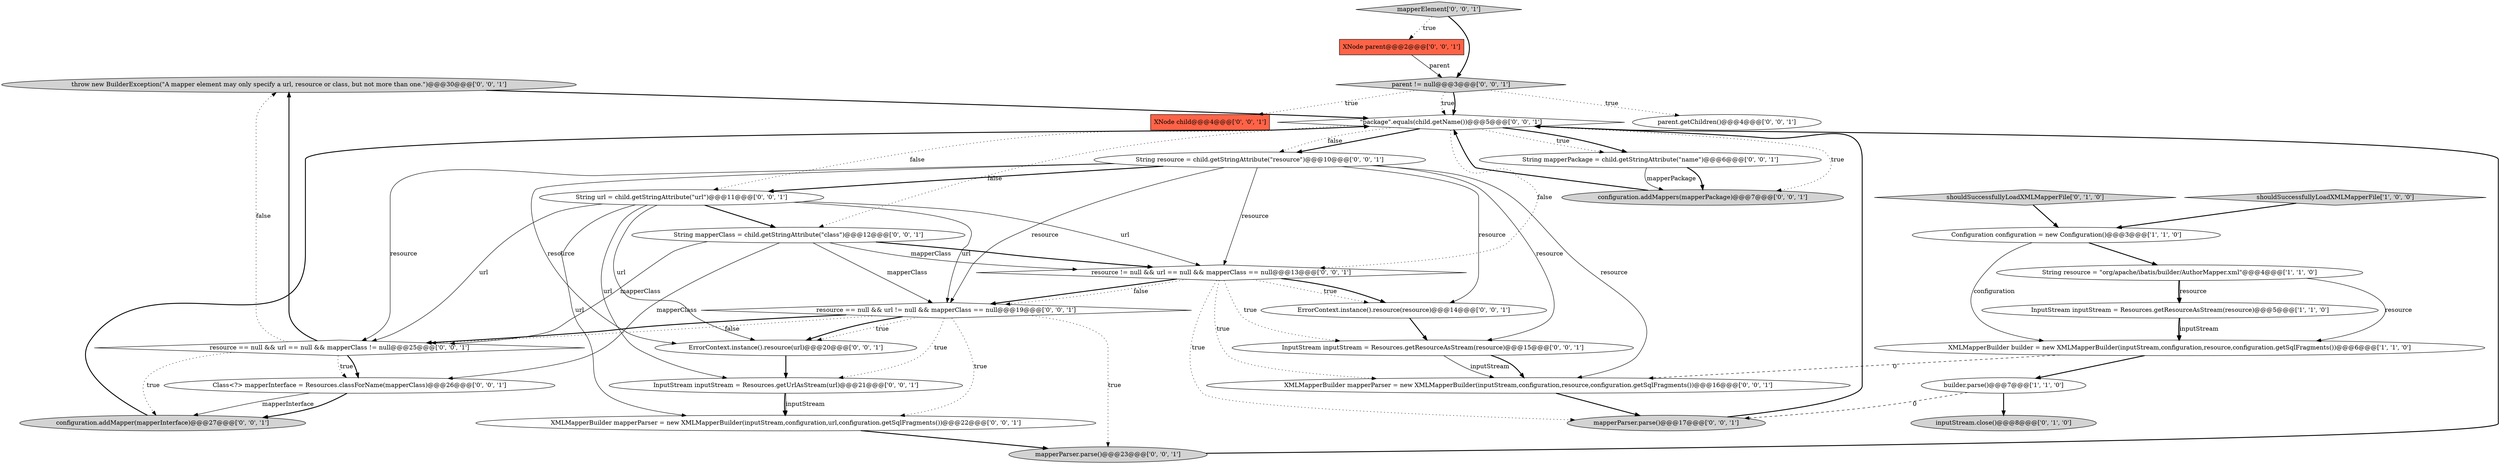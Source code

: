 digraph {
32 [style = filled, label = "throw new BuilderException(\"A mapper element may only specify a url, resource or class, but not more than one.\")@@@30@@@['0', '0', '1']", fillcolor = lightgray, shape = ellipse image = "AAA0AAABBB3BBB"];
20 [style = filled, label = "InputStream inputStream = Resources.getResourceAsStream(resource)@@@15@@@['0', '0', '1']", fillcolor = white, shape = ellipse image = "AAA0AAABBB3BBB"];
16 [style = filled, label = "String url = child.getStringAttribute(\"url\")@@@11@@@['0', '0', '1']", fillcolor = white, shape = ellipse image = "AAA0AAABBB3BBB"];
28 [style = filled, label = "configuration.addMappers(mapperPackage)@@@7@@@['0', '0', '1']", fillcolor = lightgray, shape = ellipse image = "AAA0AAABBB3BBB"];
13 [style = filled, label = "XMLMapperBuilder mapperParser = new XMLMapperBuilder(inputStream,configuration,resource,configuration.getSqlFragments())@@@16@@@['0', '0', '1']", fillcolor = white, shape = ellipse image = "AAA0AAABBB3BBB"];
19 [style = filled, label = "InputStream inputStream = Resources.getUrlAsStream(url)@@@21@@@['0', '0', '1']", fillcolor = white, shape = ellipse image = "AAA0AAABBB3BBB"];
11 [style = filled, label = "resource != null && url == null && mapperClass == null@@@13@@@['0', '0', '1']", fillcolor = white, shape = diamond image = "AAA0AAABBB3BBB"];
14 [style = filled, label = "parent.getChildren()@@@4@@@['0', '0', '1']", fillcolor = white, shape = ellipse image = "AAA0AAABBB3BBB"];
30 [style = filled, label = "XMLMapperBuilder mapperParser = new XMLMapperBuilder(inputStream,configuration,url,configuration.getSqlFragments())@@@22@@@['0', '0', '1']", fillcolor = white, shape = ellipse image = "AAA0AAABBB3BBB"];
22 [style = filled, label = "mapperParser.parse()@@@17@@@['0', '0', '1']", fillcolor = lightgray, shape = ellipse image = "AAA0AAABBB3BBB"];
5 [style = filled, label = "shouldSuccessfullyLoadXMLMapperFile['1', '0', '0']", fillcolor = lightgray, shape = diamond image = "AAA0AAABBB1BBB"];
12 [style = filled, label = "\"package\".equals(child.getName())@@@5@@@['0', '0', '1']", fillcolor = white, shape = diamond image = "AAA0AAABBB3BBB"];
24 [style = filled, label = "mapperParser.parse()@@@23@@@['0', '0', '1']", fillcolor = lightgray, shape = ellipse image = "AAA0AAABBB3BBB"];
3 [style = filled, label = "InputStream inputStream = Resources.getResourceAsStream(resource)@@@5@@@['1', '1', '0']", fillcolor = white, shape = ellipse image = "AAA0AAABBB1BBB"];
9 [style = filled, label = "Class<?> mapperInterface = Resources.classForName(mapperClass)@@@26@@@['0', '0', '1']", fillcolor = white, shape = ellipse image = "AAA0AAABBB3BBB"];
8 [style = filled, label = "XNode parent@@@2@@@['0', '0', '1']", fillcolor = tomato, shape = box image = "AAA0AAABBB3BBB"];
21 [style = filled, label = "XNode child@@@4@@@['0', '0', '1']", fillcolor = tomato, shape = box image = "AAA0AAABBB3BBB"];
25 [style = filled, label = "parent != null@@@3@@@['0', '0', '1']", fillcolor = lightgray, shape = diamond image = "AAA0AAABBB3BBB"];
29 [style = filled, label = "configuration.addMapper(mapperInterface)@@@27@@@['0', '0', '1']", fillcolor = lightgray, shape = ellipse image = "AAA0AAABBB3BBB"];
31 [style = filled, label = "ErrorContext.instance().resource(url)@@@20@@@['0', '0', '1']", fillcolor = white, shape = ellipse image = "AAA0AAABBB3BBB"];
1 [style = filled, label = "builder.parse()@@@7@@@['1', '1', '0']", fillcolor = white, shape = ellipse image = "AAA0AAABBB1BBB"];
7 [style = filled, label = "inputStream.close()@@@8@@@['0', '1', '0']", fillcolor = lightgray, shape = ellipse image = "AAA1AAABBB2BBB"];
23 [style = filled, label = "ErrorContext.instance().resource(resource)@@@14@@@['0', '0', '1']", fillcolor = white, shape = ellipse image = "AAA0AAABBB3BBB"];
6 [style = filled, label = "shouldSuccessfullyLoadXMLMapperFile['0', '1', '0']", fillcolor = lightgray, shape = diamond image = "AAA0AAABBB2BBB"];
27 [style = filled, label = "resource == null && url == null && mapperClass != null@@@25@@@['0', '0', '1']", fillcolor = white, shape = diamond image = "AAA0AAABBB3BBB"];
18 [style = filled, label = "mapperElement['0', '0', '1']", fillcolor = lightgray, shape = diamond image = "AAA0AAABBB3BBB"];
4 [style = filled, label = "String resource = \"org/apache/ibatis/builder/AuthorMapper.xml\"@@@4@@@['1', '1', '0']", fillcolor = white, shape = ellipse image = "AAA0AAABBB1BBB"];
26 [style = filled, label = "String mapperClass = child.getStringAttribute(\"class\")@@@12@@@['0', '0', '1']", fillcolor = white, shape = ellipse image = "AAA0AAABBB3BBB"];
15 [style = filled, label = "String resource = child.getStringAttribute(\"resource\")@@@10@@@['0', '0', '1']", fillcolor = white, shape = ellipse image = "AAA0AAABBB3BBB"];
17 [style = filled, label = "resource == null && url != null && mapperClass == null@@@19@@@['0', '0', '1']", fillcolor = white, shape = diamond image = "AAA0AAABBB3BBB"];
0 [style = filled, label = "XMLMapperBuilder builder = new XMLMapperBuilder(inputStream,configuration,resource,configuration.getSqlFragments())@@@6@@@['1', '1', '0']", fillcolor = white, shape = ellipse image = "AAA0AAABBB1BBB"];
10 [style = filled, label = "String mapperPackage = child.getStringAttribute(\"name\")@@@6@@@['0', '0', '1']", fillcolor = white, shape = ellipse image = "AAA0AAABBB3BBB"];
2 [style = filled, label = "Configuration configuration = new Configuration()@@@3@@@['1', '1', '0']", fillcolor = white, shape = ellipse image = "AAA0AAABBB1BBB"];
5->2 [style = bold, label=""];
12->10 [style = dotted, label="true"];
17->19 [style = dotted, label="true"];
11->23 [style = dotted, label="true"];
27->9 [style = dotted, label="true"];
32->12 [style = bold, label=""];
25->12 [style = dotted, label="true"];
15->27 [style = solid, label="resource"];
12->16 [style = dotted, label="false"];
2->4 [style = bold, label=""];
17->27 [style = bold, label=""];
16->31 [style = solid, label="url"];
28->12 [style = bold, label=""];
27->32 [style = dotted, label="false"];
16->26 [style = bold, label=""];
19->30 [style = bold, label=""];
27->29 [style = dotted, label="true"];
3->0 [style = solid, label="inputStream"];
15->17 [style = solid, label="resource"];
1->22 [style = dashed, label="0"];
12->15 [style = bold, label=""];
13->22 [style = bold, label=""];
18->8 [style = dotted, label="true"];
9->29 [style = solid, label="mapperInterface"];
25->21 [style = dotted, label="true"];
17->31 [style = dotted, label="true"];
18->25 [style = bold, label=""];
12->15 [style = dotted, label="false"];
27->9 [style = bold, label=""];
27->32 [style = bold, label=""];
19->30 [style = solid, label="inputStream"];
12->11 [style = dotted, label="false"];
10->28 [style = bold, label=""];
11->17 [style = bold, label=""];
15->20 [style = solid, label="resource"];
12->28 [style = dotted, label="true"];
25->12 [style = bold, label=""];
0->1 [style = bold, label=""];
15->31 [style = solid, label="resource"];
0->13 [style = dashed, label="0"];
6->2 [style = bold, label=""];
15->11 [style = solid, label="resource"];
16->17 [style = solid, label="url"];
26->9 [style = solid, label="mapperClass"];
15->23 [style = solid, label="resource"];
12->10 [style = bold, label=""];
20->13 [style = solid, label="inputStream"];
17->27 [style = dotted, label="false"];
20->13 [style = bold, label=""];
4->0 [style = solid, label="resource"];
26->17 [style = solid, label="mapperClass"];
25->14 [style = dotted, label="true"];
2->0 [style = solid, label="configuration"];
26->11 [style = bold, label=""];
23->20 [style = bold, label=""];
3->0 [style = bold, label=""];
17->24 [style = dotted, label="true"];
11->23 [style = bold, label=""];
15->16 [style = bold, label=""];
8->25 [style = solid, label="parent"];
11->20 [style = dotted, label="true"];
15->13 [style = solid, label="resource"];
17->30 [style = dotted, label="true"];
24->12 [style = bold, label=""];
9->29 [style = bold, label=""];
29->12 [style = bold, label=""];
4->3 [style = solid, label="resource"];
1->7 [style = bold, label=""];
16->11 [style = solid, label="url"];
22->12 [style = bold, label=""];
10->28 [style = solid, label="mapperPackage"];
16->27 [style = solid, label="url"];
12->26 [style = dotted, label="false"];
11->13 [style = dotted, label="true"];
11->22 [style = dotted, label="true"];
16->30 [style = solid, label="url"];
4->3 [style = bold, label=""];
11->17 [style = dotted, label="false"];
30->24 [style = bold, label=""];
31->19 [style = bold, label=""];
16->19 [style = solid, label="url"];
26->27 [style = solid, label="mapperClass"];
17->31 [style = bold, label=""];
26->11 [style = solid, label="mapperClass"];
}
